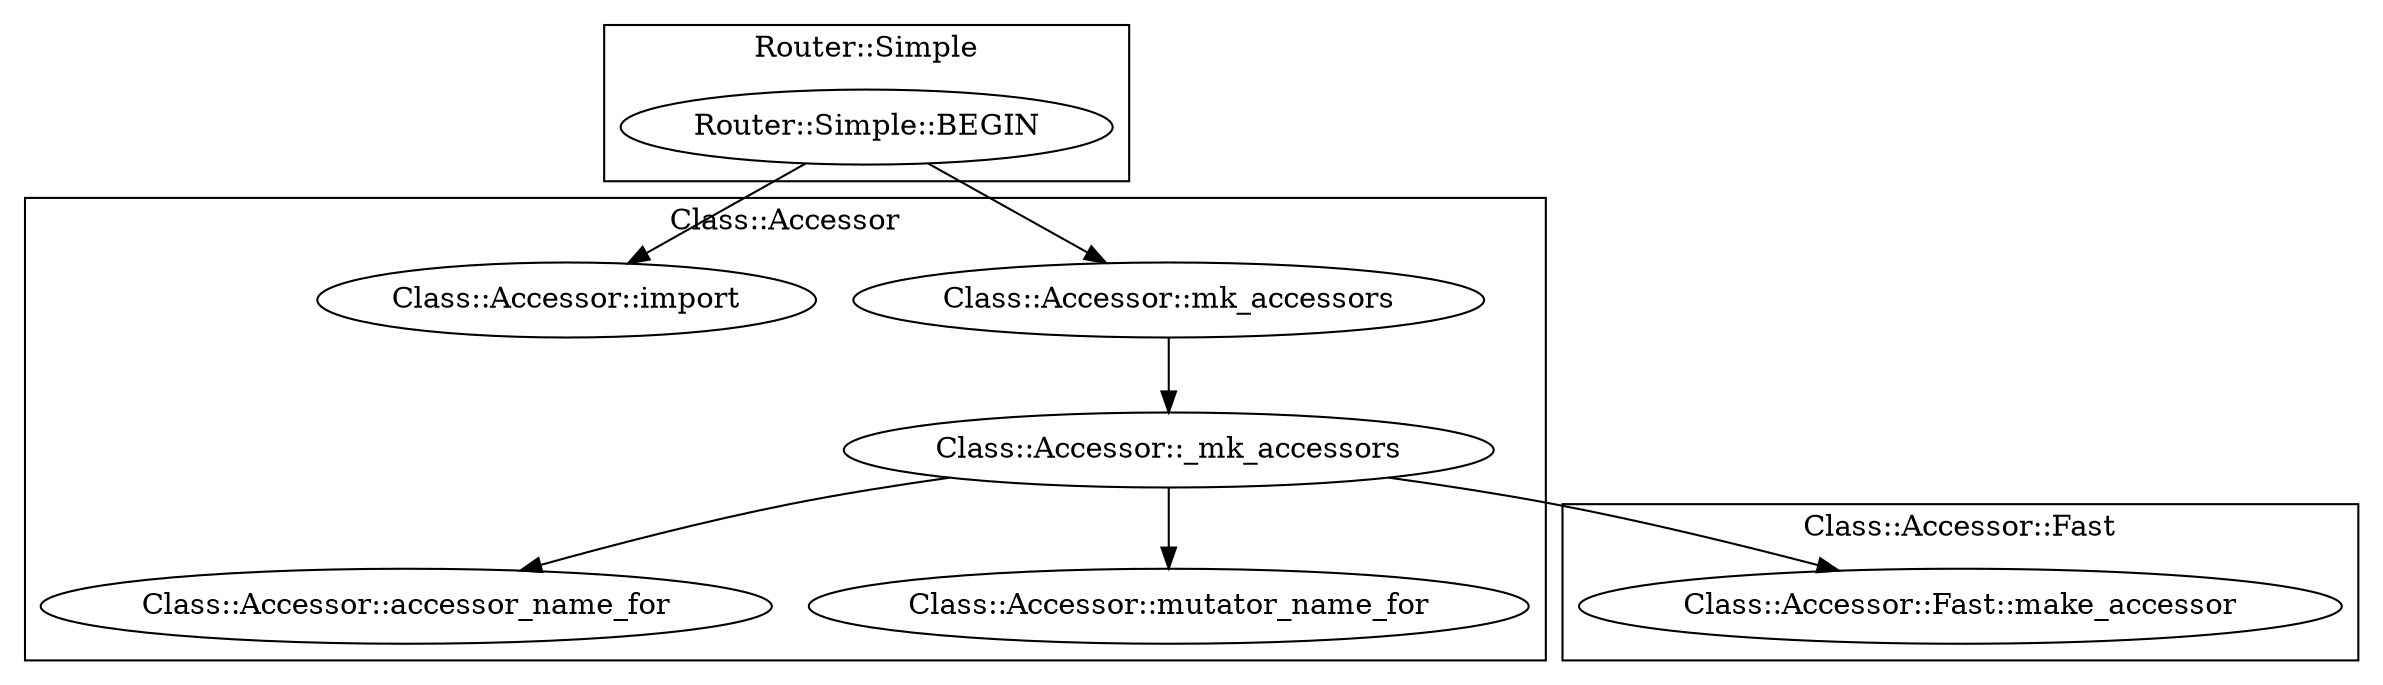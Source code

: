 digraph {
graph [overlap=false]
subgraph cluster_Router_Simple {
	label="Router::Simple";
	"Router::Simple::BEGIN";
}
subgraph cluster_Class_Accessor {
	label="Class::Accessor";
	"Class::Accessor::accessor_name_for";
	"Class::Accessor::mk_accessors";
	"Class::Accessor::mutator_name_for";
	"Class::Accessor::import";
	"Class::Accessor::_mk_accessors";
}
subgraph cluster_Class_Accessor_Fast {
	label="Class::Accessor::Fast";
	"Class::Accessor::Fast::make_accessor";
}
"Router::Simple::BEGIN" -> "Class::Accessor::mk_accessors";
"Class::Accessor::_mk_accessors" -> "Class::Accessor::mutator_name_for";
"Router::Simple::BEGIN" -> "Class::Accessor::import";
"Class::Accessor::_mk_accessors" -> "Class::Accessor::Fast::make_accessor";
"Class::Accessor::_mk_accessors" -> "Class::Accessor::accessor_name_for";
"Class::Accessor::mk_accessors" -> "Class::Accessor::_mk_accessors";
}
